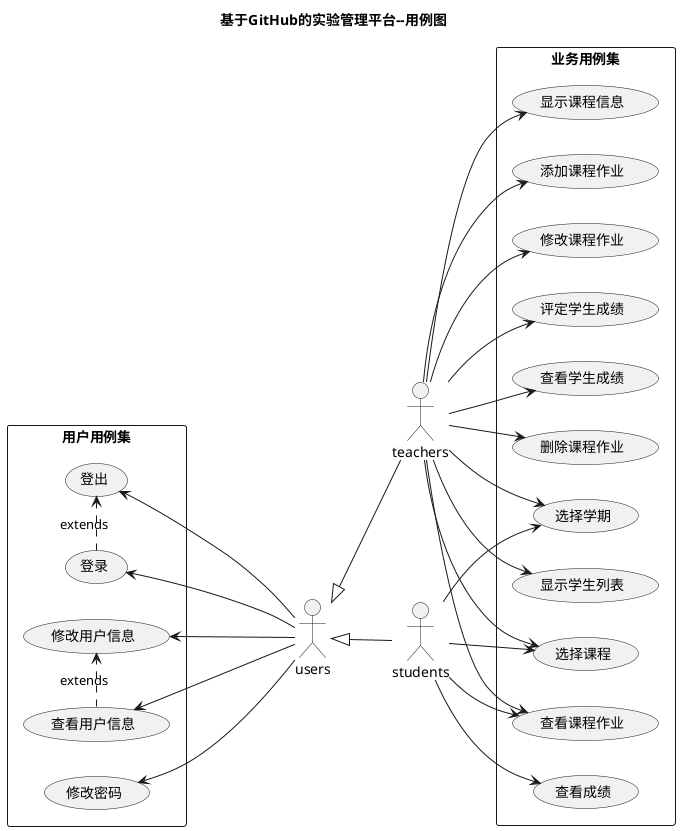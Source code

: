 @startuml

skinparam packageStyle rectangle

title 基于GitHub的实验管理平台--用例图

actor teachers
actor students
actor users
users <|-- teachers
users <|-- students

rectangle  用户用例集 {
	users --up-> (登录)
	users --up-> (登出)
	users --up-> (查看用户信息)
	users --up-> (修改用户信息)
	users --up-> (修改密码)

	(登录) .> (登出) : extends
	(查看用户信息) .> (修改用户信息) : extends

}
rectangle 业务用例集 {
	left to right direction
	teachers --> (选择课程)
	teachers -> (显示学生列表)
	teachers -> (显示课程信息)
	teachers -> (添加课程作业)
	teachers --> (删除课程作业)
	teachers -> (修改课程作业)
	teachers --> (查看课程作业)
	teachers -> (评定学生成绩)
    teachers -> (查看学生成绩)
	teachers --> (选择学期)



	students --> (选择学期)
	students -> (查看成绩)
    students -> (查看课程作业)
	students -> (选择课程)


}


@enduml
